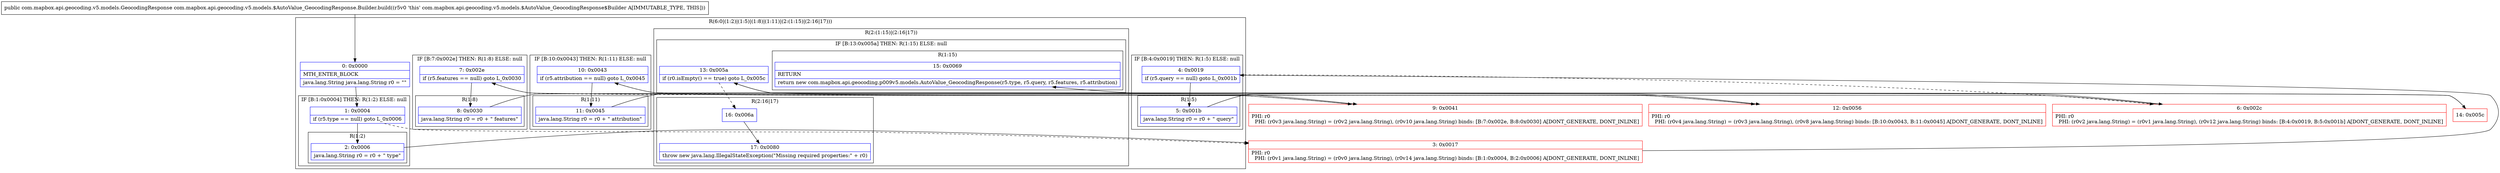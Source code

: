 digraph "CFG forcom.mapbox.api.geocoding.v5.models.$AutoValue_GeocodingResponse.Builder.build()Lcom\/mapbox\/api\/geocoding\/v5\/models\/GeocodingResponse;" {
subgraph cluster_Region_1455523246 {
label = "R(6:0|(1:2)|(1:5)|(1:8)|(1:11)|(2:(1:15)|(2:16|17)))";
node [shape=record,color=blue];
Node_0 [shape=record,label="{0\:\ 0x0000|MTH_ENTER_BLOCK\l|java.lang.String java.lang.String r0 = \"\"\l}"];
subgraph cluster_IfRegion_1518355120 {
label = "IF [B:1:0x0004] THEN: R(1:2) ELSE: null";
node [shape=record,color=blue];
Node_1 [shape=record,label="{1\:\ 0x0004|if (r5.type == null) goto L_0x0006\l}"];
subgraph cluster_Region_8470517 {
label = "R(1:2)";
node [shape=record,color=blue];
Node_2 [shape=record,label="{2\:\ 0x0006|java.lang.String r0 = r0 + \" type\"\l}"];
}
}
subgraph cluster_IfRegion_2038091574 {
label = "IF [B:4:0x0019] THEN: R(1:5) ELSE: null";
node [shape=record,color=blue];
Node_4 [shape=record,label="{4\:\ 0x0019|if (r5.query == null) goto L_0x001b\l}"];
subgraph cluster_Region_1521954296 {
label = "R(1:5)";
node [shape=record,color=blue];
Node_5 [shape=record,label="{5\:\ 0x001b|java.lang.String r0 = r0 + \" query\"\l}"];
}
}
subgraph cluster_IfRegion_1215985529 {
label = "IF [B:7:0x002e] THEN: R(1:8) ELSE: null";
node [shape=record,color=blue];
Node_7 [shape=record,label="{7\:\ 0x002e|if (r5.features == null) goto L_0x0030\l}"];
subgraph cluster_Region_762758434 {
label = "R(1:8)";
node [shape=record,color=blue];
Node_8 [shape=record,label="{8\:\ 0x0030|java.lang.String r0 = r0 + \" features\"\l}"];
}
}
subgraph cluster_IfRegion_1652802916 {
label = "IF [B:10:0x0043] THEN: R(1:11) ELSE: null";
node [shape=record,color=blue];
Node_10 [shape=record,label="{10\:\ 0x0043|if (r5.attribution == null) goto L_0x0045\l}"];
subgraph cluster_Region_572947043 {
label = "R(1:11)";
node [shape=record,color=blue];
Node_11 [shape=record,label="{11\:\ 0x0045|java.lang.String r0 = r0 + \" attribution\"\l}"];
}
}
subgraph cluster_Region_986619462 {
label = "R(2:(1:15)|(2:16|17))";
node [shape=record,color=blue];
subgraph cluster_IfRegion_300267748 {
label = "IF [B:13:0x005a] THEN: R(1:15) ELSE: null";
node [shape=record,color=blue];
Node_13 [shape=record,label="{13\:\ 0x005a|if (r0.isEmpty() == true) goto L_0x005c\l}"];
subgraph cluster_Region_367195478 {
label = "R(1:15)";
node [shape=record,color=blue];
Node_15 [shape=record,label="{15\:\ 0x0069|RETURN\l|return new com.mapbox.api.geocoding.p009v5.models.AutoValue_GeocodingResponse(r5.type, r5.query, r5.features, r5.attribution)\l}"];
}
}
subgraph cluster_Region_169947183 {
label = "R(2:16|17)";
node [shape=record,color=blue];
Node_16 [shape=record,label="{16\:\ 0x006a}"];
Node_17 [shape=record,label="{17\:\ 0x0080|throw new java.lang.IllegalStateException(\"Missing required properties:\" + r0)\l}"];
}
}
}
Node_3 [shape=record,color=red,label="{3\:\ 0x0017|PHI: r0 \l  PHI: (r0v1 java.lang.String) = (r0v0 java.lang.String), (r0v14 java.lang.String) binds: [B:1:0x0004, B:2:0x0006] A[DONT_GENERATE, DONT_INLINE]\l}"];
Node_6 [shape=record,color=red,label="{6\:\ 0x002c|PHI: r0 \l  PHI: (r0v2 java.lang.String) = (r0v1 java.lang.String), (r0v12 java.lang.String) binds: [B:4:0x0019, B:5:0x001b] A[DONT_GENERATE, DONT_INLINE]\l}"];
Node_9 [shape=record,color=red,label="{9\:\ 0x0041|PHI: r0 \l  PHI: (r0v3 java.lang.String) = (r0v2 java.lang.String), (r0v10 java.lang.String) binds: [B:7:0x002e, B:8:0x0030] A[DONT_GENERATE, DONT_INLINE]\l}"];
Node_12 [shape=record,color=red,label="{12\:\ 0x0056|PHI: r0 \l  PHI: (r0v4 java.lang.String) = (r0v3 java.lang.String), (r0v8 java.lang.String) binds: [B:10:0x0043, B:11:0x0045] A[DONT_GENERATE, DONT_INLINE]\l}"];
Node_14 [shape=record,color=red,label="{14\:\ 0x005c}"];
MethodNode[shape=record,label="{public com.mapbox.api.geocoding.v5.models.GeocodingResponse com.mapbox.api.geocoding.v5.models.$AutoValue_GeocodingResponse.Builder.build((r5v0 'this' com.mapbox.api.geocoding.v5.models.$AutoValue_GeocodingResponse$Builder A[IMMUTABLE_TYPE, THIS])) }"];
MethodNode -> Node_0;
Node_0 -> Node_1;
Node_1 -> Node_2;
Node_1 -> Node_3[style=dashed];
Node_2 -> Node_3;
Node_4 -> Node_5;
Node_4 -> Node_6[style=dashed];
Node_5 -> Node_6;
Node_7 -> Node_8;
Node_7 -> Node_9[style=dashed];
Node_8 -> Node_9;
Node_10 -> Node_11;
Node_10 -> Node_12[style=dashed];
Node_11 -> Node_12;
Node_13 -> Node_14;
Node_13 -> Node_16[style=dashed];
Node_16 -> Node_17;
Node_3 -> Node_4;
Node_6 -> Node_7;
Node_9 -> Node_10;
Node_12 -> Node_13;
Node_14 -> Node_15;
}

